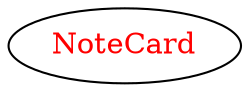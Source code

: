 digraph dependencyGraph {
 concentrate=true;
 ranksep="2.0";
 rankdir="LR"; 
 splines="ortho";
"NoteCard" [fontcolor="red"];
}